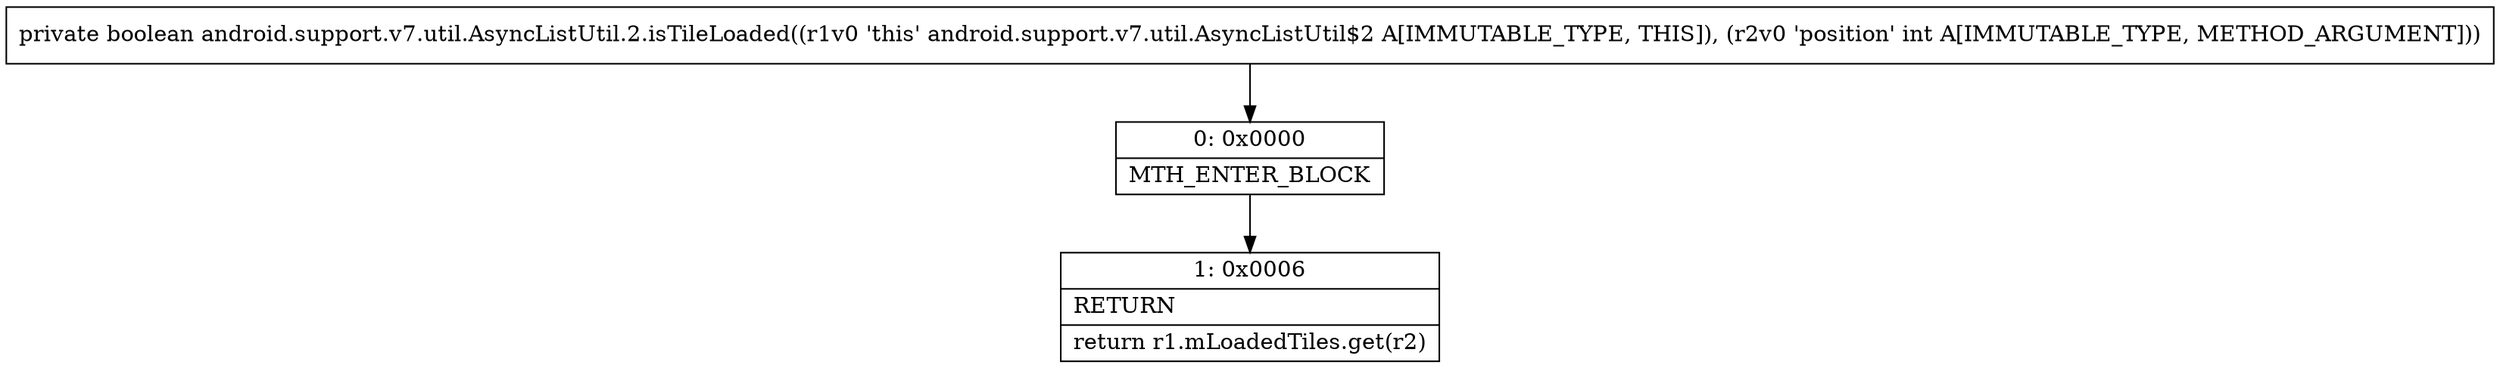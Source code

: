 digraph "CFG forandroid.support.v7.util.AsyncListUtil.2.isTileLoaded(I)Z" {
Node_0 [shape=record,label="{0\:\ 0x0000|MTH_ENTER_BLOCK\l}"];
Node_1 [shape=record,label="{1\:\ 0x0006|RETURN\l|return r1.mLoadedTiles.get(r2)\l}"];
MethodNode[shape=record,label="{private boolean android.support.v7.util.AsyncListUtil.2.isTileLoaded((r1v0 'this' android.support.v7.util.AsyncListUtil$2 A[IMMUTABLE_TYPE, THIS]), (r2v0 'position' int A[IMMUTABLE_TYPE, METHOD_ARGUMENT])) }"];
MethodNode -> Node_0;
Node_0 -> Node_1;
}

